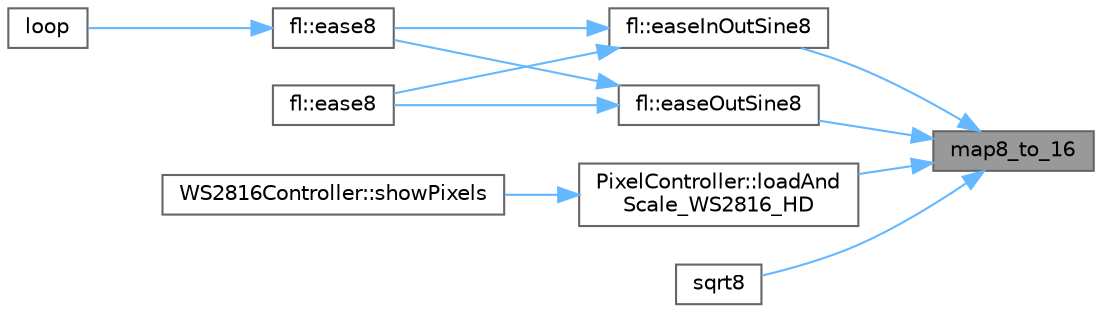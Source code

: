 digraph "map8_to_16"
{
 // INTERACTIVE_SVG=YES
 // LATEX_PDF_SIZE
  bgcolor="transparent";
  edge [fontname=Helvetica,fontsize=10,labelfontname=Helvetica,labelfontsize=10];
  node [fontname=Helvetica,fontsize=10,shape=box,height=0.2,width=0.4];
  rankdir="RL";
  Node1 [id="Node000001",label="map8_to_16",height=0.2,width=0.4,color="gray40", fillcolor="grey60", style="filled", fontcolor="black",tooltip=" "];
  Node1 -> Node2 [id="edge1_Node000001_Node000002",dir="back",color="steelblue1",style="solid",tooltip=" "];
  Node2 [id="Node000002",label="fl::easeInOutSine8",height=0.2,width=0.4,color="grey40", fillcolor="white", style="filled",URL="$d4/d36/namespacefl_a30f7a4ad95720c501bbd2cd3c3a50542.html#a30f7a4ad95720c501bbd2cd3c3a50542",tooltip="8-bit sine ease-in/ease-out function Takes an input value 0-255 and returns an eased value 0-255 Smoo..."];
  Node2 -> Node3 [id="edge2_Node000002_Node000003",dir="back",color="steelblue1",style="solid",tooltip=" "];
  Node3 [id="Node000003",label="fl::ease8",height=0.2,width=0.4,color="grey40", fillcolor="white", style="filled",URL="$d4/d36/namespacefl_ac368f20d137ff004c852fa35420cfa5e.html#ac368f20d137ff004c852fa35420cfa5e",tooltip=" "];
  Node2 -> Node4 [id="edge3_Node000002_Node000004",dir="back",color="steelblue1",style="solid",tooltip=" "];
  Node4 [id="Node000004",label="fl::ease8",height=0.2,width=0.4,color="grey40", fillcolor="white", style="filled",URL="$d4/d36/namespacefl_ad5bdf92d600b40d01c2d3a0d536a7c8c.html#ad5bdf92d600b40d01c2d3a0d536a7c8c",tooltip=" "];
  Node4 -> Node5 [id="edge4_Node000004_Node000005",dir="back",color="steelblue1",style="solid",tooltip=" "];
  Node5 [id="Node000005",label="loop",height=0.2,width=0.4,color="grey40", fillcolor="white", style="filled",URL="$dd/d55/_ease_in_out_8h_afe461d27b9c48d5921c00d521181f12f.html#afe461d27b9c48d5921c00d521181f12f",tooltip=" "];
  Node1 -> Node6 [id="edge5_Node000001_Node000006",dir="back",color="steelblue1",style="solid",tooltip=" "];
  Node6 [id="Node000006",label="fl::easeOutSine8",height=0.2,width=0.4,color="grey40", fillcolor="white", style="filled",URL="$d4/d36/namespacefl_a348b545d0e0a4637e517a5e2df2ca6c0.html#a348b545d0e0a4637e517a5e2df2ca6c0",tooltip="8-bit sine ease-out function Takes an input value 0-255 and returns an eased value 0-255 Smooth sinus..."];
  Node6 -> Node3 [id="edge6_Node000006_Node000003",dir="back",color="steelblue1",style="solid",tooltip=" "];
  Node6 -> Node4 [id="edge7_Node000006_Node000004",dir="back",color="steelblue1",style="solid",tooltip=" "];
  Node1 -> Node7 [id="edge8_Node000001_Node000007",dir="back",color="steelblue1",style="solid",tooltip=" "];
  Node7 [id="Node000007",label="PixelController::loadAnd\lScale_WS2816_HD",height=0.2,width=0.4,color="grey40", fillcolor="white", style="filled",URL="$d0/dee/struct_pixel_controller_a052385f847c0e13b506fe7003320e907.html#a052385f847c0e13b506fe7003320e907",tooltip=" "];
  Node7 -> Node8 [id="edge9_Node000007_Node000008",dir="back",color="steelblue1",style="solid",tooltip=" "];
  Node8 [id="Node000008",label="WS2816Controller::showPixels",height=0.2,width=0.4,color="grey40", fillcolor="white", style="filled",URL="$dd/dbc/class_w_s2816_controller_a7d9891631bb3b4e35dcbb93180ac8a55.html#a7d9891631bb3b4e35dcbb93180ac8a55",tooltip="Send the LED data to the strip."];
  Node1 -> Node9 [id="edge10_Node000001_Node000009",dir="back",color="steelblue1",style="solid",tooltip=" "];
  Node9 [id="Node000009",label="sqrt8",height=0.2,width=0.4,color="grey40", fillcolor="white", style="filled",URL="$d5/d98/group___math_gab7c7302374c7a8d9f4f94a23510b0b07.html#gab7c7302374c7a8d9f4f94a23510b0b07",tooltip=" "];
}
